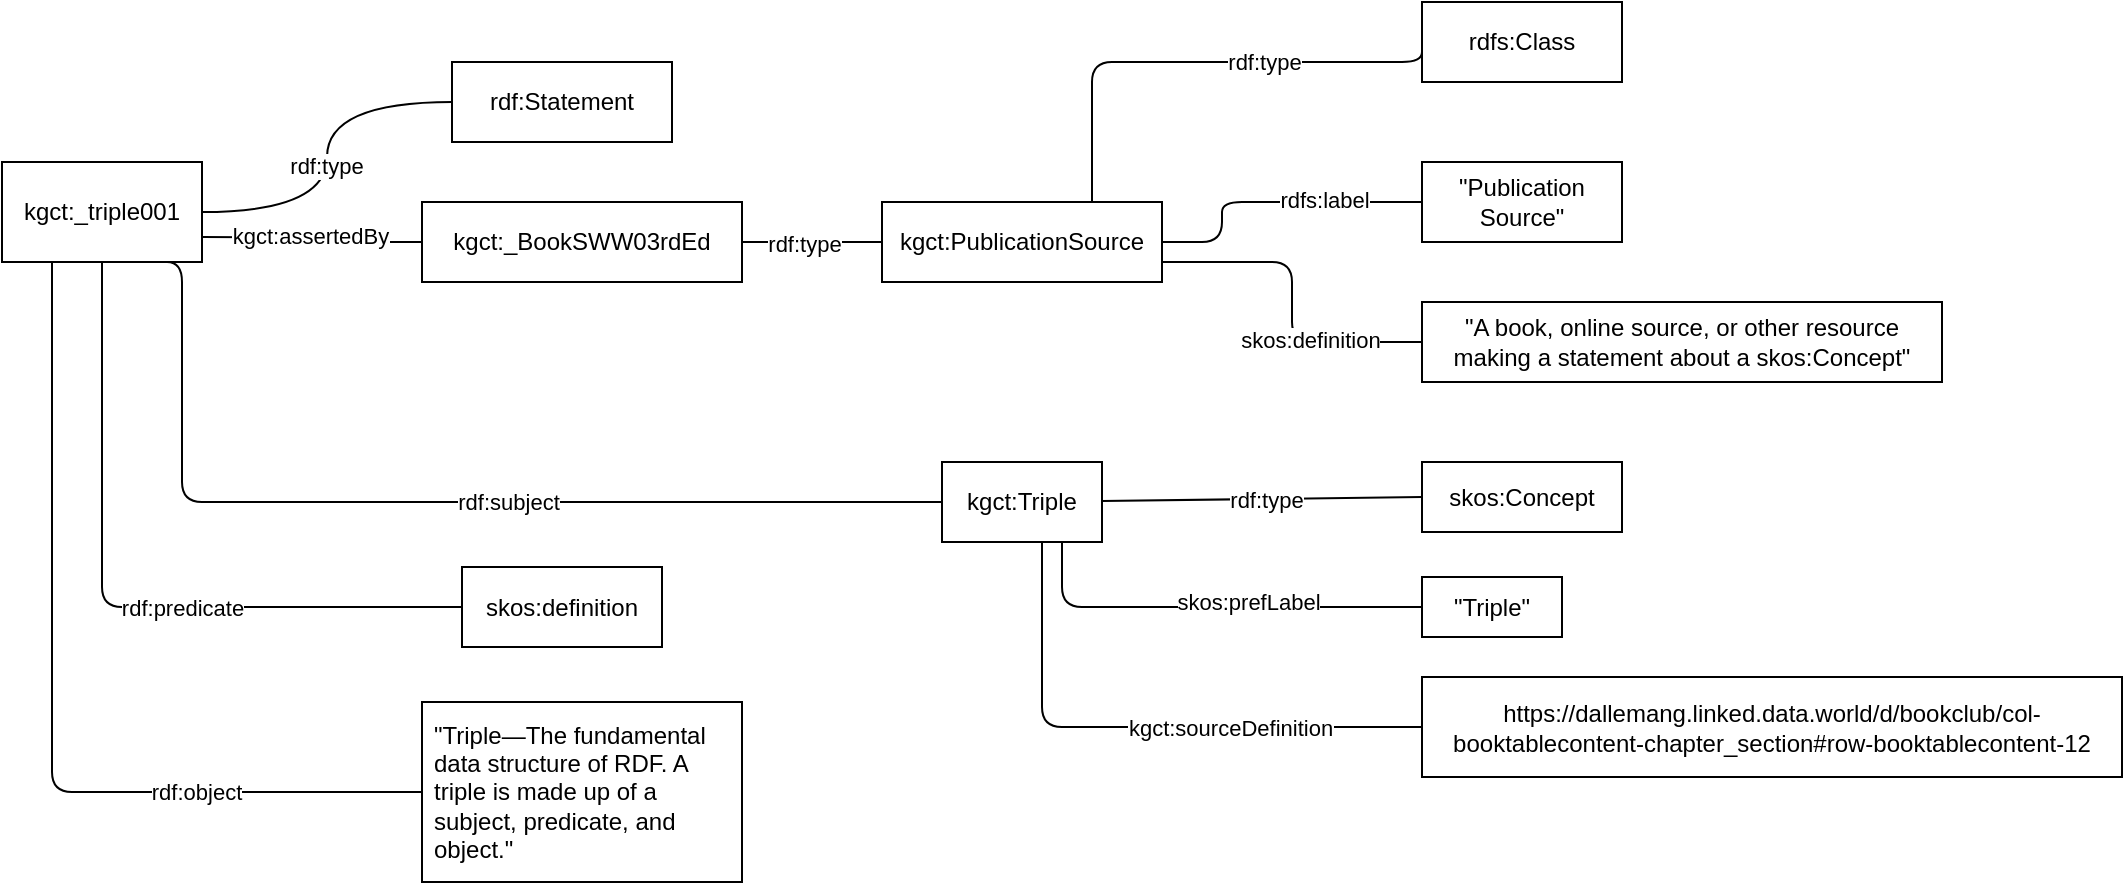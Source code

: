<mxfile version="15.2.7" type="device"><diagram id="ZBCaAdhYc69dcBBpCnlY" name="Page-1"><mxGraphModel dx="1106" dy="997" grid="1" gridSize="10" guides="1" tooltips="1" connect="1" arrows="1" fold="1" page="1" pageScale="1" pageWidth="1700" pageHeight="1100" math="0" shadow="0"><root><mxCell id="0"/><mxCell id="1" parent="0"/><mxCell id="_3yCbvTtTZlThd7g1RYN-1" value="kgct:Triple" style="rounded=0;whiteSpace=wrap;html=1;" parent="1" vertex="1"><mxGeometry x="510" y="260" width="80" height="40" as="geometry"/></mxCell><mxCell id="_3yCbvTtTZlThd7g1RYN-2" value="skos:Concept" style="rounded=0;whiteSpace=wrap;html=1;" parent="1" vertex="1"><mxGeometry x="750" y="260" width="100" height="35" as="geometry"/></mxCell><mxCell id="_3yCbvTtTZlThd7g1RYN-3" value="" style="endArrow=none;html=1;entryX=0;entryY=0.5;entryDx=0;entryDy=0;" parent="1" source="_3yCbvTtTZlThd7g1RYN-1" target="_3yCbvTtTZlThd7g1RYN-2" edge="1"><mxGeometry width="50" height="50" relative="1" as="geometry"><mxPoint x="720" y="557.5" as="sourcePoint"/><mxPoint x="770" y="507.5" as="targetPoint"/></mxGeometry></mxCell><mxCell id="_3yCbvTtTZlThd7g1RYN-4" value="rdf:type" style="edgeLabel;html=1;align=center;verticalAlign=middle;resizable=0;points=[];" parent="_3yCbvTtTZlThd7g1RYN-3" vertex="1" connectable="0"><mxGeometry x="0.183" y="-1" relative="1" as="geometry"><mxPoint x="-13" y="-1" as="offset"/></mxGeometry></mxCell><mxCell id="_3yCbvTtTZlThd7g1RYN-6" value="&quot;Triple&quot;" style="rounded=0;whiteSpace=wrap;html=1;" parent="1" vertex="1"><mxGeometry x="750" y="317.5" width="70" height="30" as="geometry"/></mxCell><mxCell id="_3yCbvTtTZlThd7g1RYN-7" value="" style="endArrow=none;html=1;edgeStyle=orthogonalEdgeStyle;exitX=0;exitY=0.5;exitDx=0;exitDy=0;entryX=0.75;entryY=1;entryDx=0;entryDy=0;" parent="1" source="_3yCbvTtTZlThd7g1RYN-6" target="_3yCbvTtTZlThd7g1RYN-1" edge="1"><mxGeometry width="50" height="50" relative="1" as="geometry"><mxPoint x="720" y="557.5" as="sourcePoint"/><mxPoint x="580" y="297.5" as="targetPoint"/></mxGeometry></mxCell><mxCell id="_3yCbvTtTZlThd7g1RYN-8" value="&lt;span style=&quot;color: rgba(0 , 0 , 0 , 0) ; font-family: monospace ; font-size: 0px ; background-color: rgb(248 , 249 , 250)&quot;&gt;%3CmxGraphModel%3E%3Croot%3E%3CmxCell%20id%3D%220%22%2F%3E%3CmxCell%20id%3D%221%22%20parent%3D%220%22%2F%3E%3CmxCell%20id%3D%222%22%20value%3D%22skos%3AprefLabel%22%20style%3D%22edgeLabel%3Bhtml%3D1%3Balign%3Dcenter%3BverticalAlign%3Dmiddle%3Bresizable%3D0%3Bpoints%3D%5B%5D%3B%22%20vertex%3D%221%22%20connectable%3D%220%22%20parent%3D%221%22%3E%3CmxGeometry%20x%3D%22450%22%20y%3D%22325%22%20as%3D%22geometry%22%2F%3E%3C%2FmxCell%3E%3C%2Froot%3E%3C%2FmxGraphModel%3skos&lt;/span&gt;" style="edgeLabel;html=1;align=center;verticalAlign=middle;resizable=0;points=[];" parent="_3yCbvTtTZlThd7g1RYN-7" vertex="1" connectable="0"><mxGeometry x="-0.098" y="-2" relative="1" as="geometry"><mxPoint as="offset"/></mxGeometry></mxCell><mxCell id="_3yCbvTtTZlThd7g1RYN-9" value="skos:prefLabel" style="edgeLabel;html=1;align=center;verticalAlign=middle;resizable=0;points=[];" parent="_3yCbvTtTZlThd7g1RYN-7" vertex="1" connectable="0"><mxGeometry x="-0.054" y="2" relative="1" as="geometry"><mxPoint x="13" y="-5" as="offset"/></mxGeometry></mxCell><mxCell id="_3yCbvTtTZlThd7g1RYN-18" value="&lt;span style=&quot;color: rgba(0 , 0 , 0 , 0) ; font-family: monospace ; font-size: 0px ; background-color: rgb(248 , 249 , 250)&quot;&gt;%3CmxGraphModel%3E%3Croot%3E%3CmxCell%20id%3D%220%22%2F%3E%3CmxCell%20id%3D%221%22%20parent%3D%220%22%2F%3E%3CmxCell%20id%3D%222%22%20value%3D%22skos%3AprefLabel%22%20style%3D%22edgeLabel%3Bhtml%3D1%3Balign%3Dcenter%3BverticalAlign%3Dmiddle%3Bresizable%3D0%3Bpoints%3D%5B%5D%3B%22%20vertex%3D%221%22%20connectable%3D%220%22%20parent%3D%221%22%3E%3CmxGeometry%20x%3D%22450%22%20y%3D%22325%22%20as%3D%22geometry%22%2F%3E%3C%2FmxCell%3E%3C%2Froot%3E%3C%2FmxGraphModel%3skos&lt;/span&gt;" style="edgeLabel;html=1;align=center;verticalAlign=middle;resizable=0;points=[];" parent="_3yCbvTtTZlThd7g1RYN-7" vertex="1" connectable="0"><mxGeometry x="-0.098" y="-2" relative="1" as="geometry"><mxPoint y="60" as="offset"/></mxGeometry></mxCell><mxCell id="_3yCbvTtTZlThd7g1RYN-10" value="kgct:_triple001" style="rounded=0;whiteSpace=wrap;html=1;" parent="1" vertex="1"><mxGeometry x="40" y="110" width="100" height="50" as="geometry"/></mxCell><mxCell id="_3yCbvTtTZlThd7g1RYN-11" value="rdf:Statement" style="rounded=0;whiteSpace=wrap;html=1;" parent="1" vertex="1"><mxGeometry x="265" y="60" width="110" height="40" as="geometry"/></mxCell><mxCell id="_3yCbvTtTZlThd7g1RYN-12" value="" style="endArrow=none;html=1;entryX=0;entryY=0.5;entryDx=0;entryDy=0;exitX=1;exitY=0.5;exitDx=0;exitDy=0;edgeStyle=orthogonalEdgeStyle;curved=1;" parent="1" source="_3yCbvTtTZlThd7g1RYN-10" target="_3yCbvTtTZlThd7g1RYN-11" edge="1"><mxGeometry width="50" height="50" relative="1" as="geometry"><mxPoint x="450" y="430" as="sourcePoint"/><mxPoint x="500" y="380" as="targetPoint"/></mxGeometry></mxCell><mxCell id="_3yCbvTtTZlThd7g1RYN-13" value="rdf:type" style="edgeLabel;html=1;align=center;verticalAlign=middle;resizable=0;points=[];" parent="_3yCbvTtTZlThd7g1RYN-12" vertex="1" connectable="0"><mxGeometry x="-0.05" y="1" relative="1" as="geometry"><mxPoint as="offset"/></mxGeometry></mxCell><mxCell id="_3yCbvTtTZlThd7g1RYN-14" value="kgct:_BookSWW03rdEd" style="rounded=0;whiteSpace=wrap;html=1;" parent="1" vertex="1"><mxGeometry x="250" y="130" width="160" height="40" as="geometry"/></mxCell><mxCell id="_3yCbvTtTZlThd7g1RYN-15" value="" style="endArrow=none;html=1;entryX=0;entryY=0.5;entryDx=0;entryDy=0;exitX=1;exitY=0.75;exitDx=0;exitDy=0;edgeStyle=orthogonalEdgeStyle;curved=1;" parent="1" source="_3yCbvTtTZlThd7g1RYN-10" target="_3yCbvTtTZlThd7g1RYN-14" edge="1"><mxGeometry width="50" height="50" relative="1" as="geometry"><mxPoint x="140" y="205" as="sourcePoint"/><mxPoint x="500" y="450" as="targetPoint"/></mxGeometry></mxCell><mxCell id="_3yCbvTtTZlThd7g1RYN-16" value="kgct:assertedBy" style="edgeLabel;html=1;align=center;verticalAlign=middle;resizable=0;points=[];" parent="_3yCbvTtTZlThd7g1RYN-15" vertex="1" connectable="0"><mxGeometry x="-0.05" y="1" relative="1" as="geometry"><mxPoint as="offset"/></mxGeometry></mxCell><mxCell id="_3yCbvTtTZlThd7g1RYN-17" value="https://dallemang.linked.data.world/d/bookclub/col-booktablecontent-chapter_section#row-booktablecontent-12" style="rounded=0;whiteSpace=wrap;html=1;align=center;" parent="1" vertex="1"><mxGeometry x="750" y="367.5" width="350" height="50" as="geometry"/></mxCell><mxCell id="_3yCbvTtTZlThd7g1RYN-20" value="" style="endArrow=none;html=1;entryX=0;entryY=0.5;entryDx=0;entryDy=0;edgeStyle=elbowEdgeStyle;" parent="1" source="_3yCbvTtTZlThd7g1RYN-1" target="_3yCbvTtTZlThd7g1RYN-17" edge="1"><mxGeometry width="50" height="50" relative="1" as="geometry"><mxPoint x="500" y="487.5" as="sourcePoint"/><mxPoint x="550" y="437.5" as="targetPoint"/><Array as="points"><mxPoint x="560" y="387.5"/></Array></mxGeometry></mxCell><mxCell id="_3yCbvTtTZlThd7g1RYN-21" value="kgct:sourceDefinition" style="edgeLabel;html=1;align=center;verticalAlign=middle;resizable=0;points=[];" parent="_3yCbvTtTZlThd7g1RYN-20" vertex="1" connectable="0"><mxGeometry x="0.317" y="13" relative="1" as="geometry"><mxPoint y="13" as="offset"/></mxGeometry></mxCell><mxCell id="_3yCbvTtTZlThd7g1RYN-22" value="" style="endArrow=none;html=1;entryX=0;entryY=0.5;entryDx=0;entryDy=0;exitX=0.75;exitY=1;exitDx=0;exitDy=0;edgeStyle=elbowEdgeStyle;" parent="1" source="_3yCbvTtTZlThd7g1RYN-10" target="_3yCbvTtTZlThd7g1RYN-1" edge="1"><mxGeometry width="50" height="50" relative="1" as="geometry"><mxPoint x="550" y="530" as="sourcePoint"/><mxPoint x="600" y="480" as="targetPoint"/><Array as="points"><mxPoint x="130" y="190"/><mxPoint x="150" y="210"/></Array></mxGeometry></mxCell><mxCell id="_3yCbvTtTZlThd7g1RYN-26" value="rdf:subject" style="edgeLabel;html=1;align=center;verticalAlign=middle;resizable=0;points=[];" parent="_3yCbvTtTZlThd7g1RYN-22" vertex="1" connectable="0"><mxGeometry x="0.156" y="-3" relative="1" as="geometry"><mxPoint y="-3" as="offset"/></mxGeometry></mxCell><mxCell id="_3yCbvTtTZlThd7g1RYN-24" value="skos:definition" style="rounded=0;whiteSpace=wrap;html=1;" parent="1" vertex="1"><mxGeometry x="270" y="312.5" width="100" height="40" as="geometry"/></mxCell><mxCell id="_3yCbvTtTZlThd7g1RYN-25" value="&lt;meta charset=&quot;utf-8&quot;&gt;&lt;span style=&quot;color: rgb(0, 0, 0); font-family: helvetica; font-size: 11px; font-style: normal; font-weight: 400; letter-spacing: normal; text-align: center; text-indent: 0px; text-transform: none; word-spacing: 0px; background-color: rgb(255, 255, 255); display: inline; float: none;&quot;&gt;rdf:predicate&lt;/span&gt;" style="endArrow=none;html=1;exitX=0.5;exitY=1;exitDx=0;exitDy=0;edgeStyle=elbowEdgeStyle;entryX=0;entryY=0.5;entryDx=0;entryDy=0;" parent="1" source="_3yCbvTtTZlThd7g1RYN-10" target="_3yCbvTtTZlThd7g1RYN-24" edge="1"><mxGeometry x="0.204" width="50" height="50" relative="1" as="geometry"><mxPoint x="550" y="530" as="sourcePoint"/><mxPoint x="239" y="310" as="targetPoint"/><Array as="points"><mxPoint x="90" y="240"/><mxPoint x="110" y="240"/></Array><mxPoint as="offset"/></mxGeometry></mxCell><mxCell id="_3yCbvTtTZlThd7g1RYN-29" value="&quot;Triple—The fundamental data structure of RDF. A triple is made up of a subject, predicate, and object.&quot;&amp;nbsp;" style="rounded=0;whiteSpace=wrap;html=1;align=left;verticalAlign=middle;horizontal=1;spacingLeft=4;" parent="1" vertex="1"><mxGeometry x="250" y="380" width="160" height="90" as="geometry"/></mxCell><mxCell id="_3yCbvTtTZlThd7g1RYN-30" value="" style="endArrow=none;html=1;entryX=0.25;entryY=1;entryDx=0;entryDy=0;exitX=0;exitY=0.5;exitDx=0;exitDy=0;edgeStyle=elbowEdgeStyle;" parent="1" source="_3yCbvTtTZlThd7g1RYN-29" target="_3yCbvTtTZlThd7g1RYN-10" edge="1"><mxGeometry width="50" height="50" relative="1" as="geometry"><mxPoint x="65" y="470" as="sourcePoint"/><mxPoint x="600" y="480" as="targetPoint"/><Array as="points"><mxPoint x="65" y="320"/></Array></mxGeometry></mxCell><mxCell id="_3yCbvTtTZlThd7g1RYN-31" value="rdf:object" style="edgeLabel;html=1;align=center;verticalAlign=middle;resizable=0;points=[];" parent="_3yCbvTtTZlThd7g1RYN-30" vertex="1" connectable="0"><mxGeometry x="-0.496" y="4" relative="1" as="geometry"><mxPoint y="-4" as="offset"/></mxGeometry></mxCell><mxCell id="_3yCbvTtTZlThd7g1RYN-35" value="kgct:PublicationSource" style="rounded=0;whiteSpace=wrap;html=1;" parent="1" vertex="1"><mxGeometry x="480" y="130" width="140" height="40" as="geometry"/></mxCell><mxCell id="_3yCbvTtTZlThd7g1RYN-36" value="" style="endArrow=none;html=1;entryX=0;entryY=0.5;entryDx=0;entryDy=0;exitX=1;exitY=0.5;exitDx=0;exitDy=0;edgeStyle=elbowEdgeStyle;elbow=vertical;" parent="1" source="_3yCbvTtTZlThd7g1RYN-14" target="_3yCbvTtTZlThd7g1RYN-35" edge="1"><mxGeometry width="50" height="50" relative="1" as="geometry"><mxPoint x="550" y="530" as="sourcePoint"/><mxPoint x="600" y="480" as="targetPoint"/></mxGeometry></mxCell><mxCell id="_3yCbvTtTZlThd7g1RYN-37" value="rdf:type" style="edgeLabel;html=1;align=center;verticalAlign=middle;resizable=0;points=[];" parent="_3yCbvTtTZlThd7g1RYN-36" vertex="1" connectable="0"><mxGeometry x="0.218" y="-1" relative="1" as="geometry"><mxPoint x="-12" as="offset"/></mxGeometry></mxCell><mxCell id="_3yCbvTtTZlThd7g1RYN-38" value="rdfs:Class" style="rounded=0;whiteSpace=wrap;html=1;" parent="1" vertex="1"><mxGeometry x="750" y="30" width="100" height="40" as="geometry"/></mxCell><mxCell id="_3yCbvTtTZlThd7g1RYN-39" style="edgeStyle=elbowEdgeStyle;rounded=0;orthogonalLoop=1;jettySize=auto;html=1;exitX=1;exitY=0.5;exitDx=0;exitDy=0;" parent="1" source="_3yCbvTtTZlThd7g1RYN-38" target="_3yCbvTtTZlThd7g1RYN-38" edge="1"><mxGeometry relative="1" as="geometry"/></mxCell><mxCell id="_3yCbvTtTZlThd7g1RYN-40" value="" style="endArrow=none;html=1;entryX=0;entryY=0.5;entryDx=0;entryDy=0;exitX=0.75;exitY=0;exitDx=0;exitDy=0;edgeStyle=elbowEdgeStyle;elbow=vertical;" parent="1" source="_3yCbvTtTZlThd7g1RYN-35" target="_3yCbvTtTZlThd7g1RYN-38" edge="1"><mxGeometry width="50" height="50" relative="1" as="geometry"><mxPoint x="550" y="530" as="sourcePoint"/><mxPoint x="600" y="480" as="targetPoint"/><Array as="points"><mxPoint x="660" y="60"/></Array></mxGeometry></mxCell><mxCell id="_3yCbvTtTZlThd7g1RYN-41" value="rdf:type" style="edgeLabel;html=1;align=center;verticalAlign=middle;resizable=0;points=[];" parent="_3yCbvTtTZlThd7g1RYN-40" vertex="1" connectable="0"><mxGeometry x="0.382" y="1" relative="1" as="geometry"><mxPoint x="-14" y="1" as="offset"/></mxGeometry></mxCell><mxCell id="_3yCbvTtTZlThd7g1RYN-42" value="&quot;Publication Source&quot;" style="rounded=0;whiteSpace=wrap;html=1;" parent="1" vertex="1"><mxGeometry x="750" y="110" width="100" height="40" as="geometry"/></mxCell><mxCell id="_3yCbvTtTZlThd7g1RYN-43" style="edgeStyle=elbowEdgeStyle;rounded=0;orthogonalLoop=1;jettySize=auto;html=1;exitX=1;exitY=0.5;exitDx=0;exitDy=0;" parent="1" source="_3yCbvTtTZlThd7g1RYN-42" target="_3yCbvTtTZlThd7g1RYN-42" edge="1"><mxGeometry relative="1" as="geometry"/></mxCell><mxCell id="_3yCbvTtTZlThd7g1RYN-45" value="" style="endArrow=none;html=1;entryX=0;entryY=0.5;entryDx=0;entryDy=0;exitX=1;exitY=0.5;exitDx=0;exitDy=0;edgeStyle=elbowEdgeStyle;elbow=horizontal;" parent="1" source="_3yCbvTtTZlThd7g1RYN-35" target="_3yCbvTtTZlThd7g1RYN-42" edge="1"><mxGeometry width="50" height="50" relative="1" as="geometry"><mxPoint x="550" y="530" as="sourcePoint"/><mxPoint x="600" y="480" as="targetPoint"/><Array as="points"><mxPoint x="650" y="130"/></Array></mxGeometry></mxCell><mxCell id="_3yCbvTtTZlThd7g1RYN-46" value="rdfs:label" style="edgeLabel;html=1;align=center;verticalAlign=middle;resizable=0;points=[];" parent="_3yCbvTtTZlThd7g1RYN-45" vertex="1" connectable="0"><mxGeometry x="0.34" y="1" relative="1" as="geometry"><mxPoint as="offset"/></mxGeometry></mxCell><mxCell id="_3yCbvTtTZlThd7g1RYN-47" value="&quot;A book, online source, or other resource making a statement about a skos:Concept&quot;" style="rounded=0;whiteSpace=wrap;html=1;" parent="1" vertex="1"><mxGeometry x="750" y="180" width="260" height="40" as="geometry"/></mxCell><mxCell id="_3yCbvTtTZlThd7g1RYN-48" style="edgeStyle=elbowEdgeStyle;rounded=0;orthogonalLoop=1;jettySize=auto;html=1;exitX=1;exitY=0.5;exitDx=0;exitDy=0;" parent="1" source="_3yCbvTtTZlThd7g1RYN-47" target="_3yCbvTtTZlThd7g1RYN-47" edge="1"><mxGeometry relative="1" as="geometry"/></mxCell><mxCell id="_3yCbvTtTZlThd7g1RYN-49" value="" style="endArrow=none;html=1;entryX=0;entryY=0.5;entryDx=0;entryDy=0;exitX=1;exitY=0.75;exitDx=0;exitDy=0;edgeStyle=elbowEdgeStyle;elbow=horizontal;" parent="1" source="_3yCbvTtTZlThd7g1RYN-35" target="_3yCbvTtTZlThd7g1RYN-47" edge="1"><mxGeometry width="50" height="50" relative="1" as="geometry"><mxPoint x="660" y="180" as="sourcePoint"/><mxPoint x="600" y="530" as="targetPoint"/></mxGeometry></mxCell><mxCell id="_3yCbvTtTZlThd7g1RYN-50" value="skos:definition" style="edgeLabel;html=1;align=center;verticalAlign=middle;resizable=0;points=[];" parent="_3yCbvTtTZlThd7g1RYN-49" vertex="1" connectable="0"><mxGeometry x="0.34" y="1" relative="1" as="geometry"><mxPoint as="offset"/></mxGeometry></mxCell></root></mxGraphModel></diagram></mxfile>